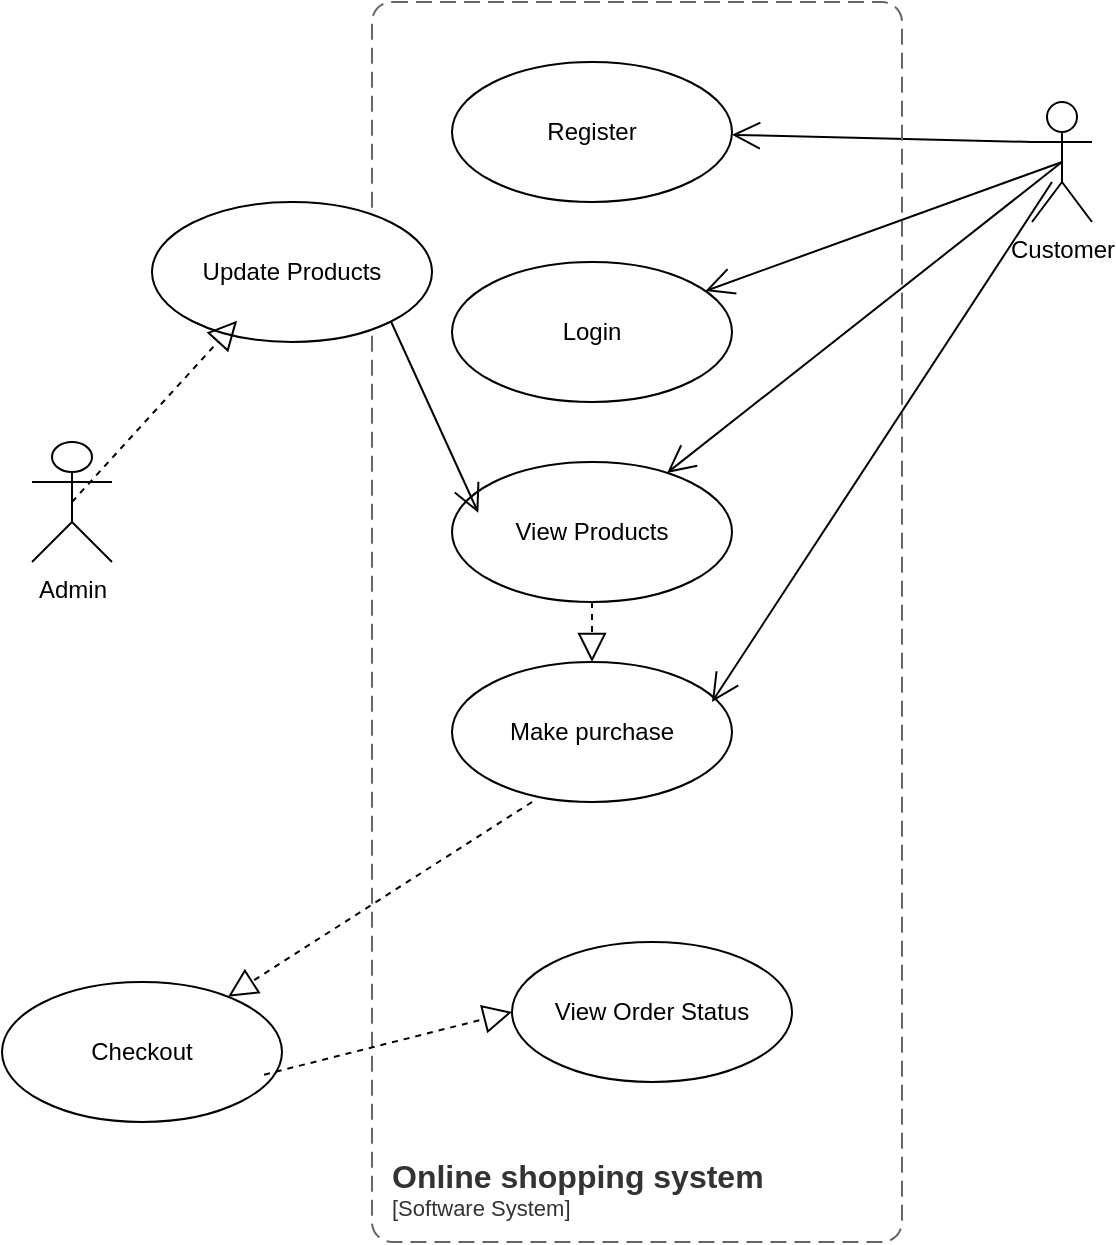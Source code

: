 <mxfile version="26.2.2">
  <diagram name="Page-1" id="Rsfbqpig5__nCPckkQue">
    <mxGraphModel dx="1641" dy="2198" grid="1" gridSize="10" guides="1" tooltips="1" connect="1" arrows="1" fold="1" page="1" pageScale="1" pageWidth="850" pageHeight="1100" math="0" shadow="0">
      <root>
        <mxCell id="0" />
        <mxCell id="1" parent="0" />
        <mxCell id="9UdOYAtEL5SA0IEKYXUz-1" value="Customer" style="shape=umlActor;verticalLabelPosition=bottom;verticalAlign=top;html=1;outlineConnect=0;" vertex="1" parent="1">
          <mxGeometry x="90" y="40" width="30" height="60" as="geometry" />
        </mxCell>
        <mxCell id="9UdOYAtEL5SA0IEKYXUz-9" value="Register" style="ellipse;whiteSpace=wrap;html=1;" vertex="1" parent="1">
          <mxGeometry x="-200" y="20" width="140" height="70" as="geometry" />
        </mxCell>
        <mxCell id="9UdOYAtEL5SA0IEKYXUz-11" value="" style="endArrow=open;endFill=1;endSize=12;html=1;rounded=0;exitX=0;exitY=0.333;exitDx=0;exitDy=0;exitPerimeter=0;" edge="1" parent="1" source="9UdOYAtEL5SA0IEKYXUz-1" target="9UdOYAtEL5SA0IEKYXUz-9">
          <mxGeometry width="160" relative="1" as="geometry">
            <mxPoint x="10" y="240" as="sourcePoint" />
            <mxPoint x="-60" y="160" as="targetPoint" />
          </mxGeometry>
        </mxCell>
        <mxCell id="9UdOYAtEL5SA0IEKYXUz-12" value="Login" style="ellipse;whiteSpace=wrap;html=1;" vertex="1" parent="1">
          <mxGeometry x="-200" y="120" width="140" height="70" as="geometry" />
        </mxCell>
        <mxCell id="9UdOYAtEL5SA0IEKYXUz-14" value="" style="endArrow=open;endFill=1;endSize=12;html=1;rounded=0;exitX=0.5;exitY=0.5;exitDx=0;exitDy=0;exitPerimeter=0;" edge="1" parent="1" source="9UdOYAtEL5SA0IEKYXUz-1" target="9UdOYAtEL5SA0IEKYXUz-12">
          <mxGeometry width="160" relative="1" as="geometry">
            <mxPoint x="100" y="170" as="sourcePoint" />
            <mxPoint x="-50" y="240" as="targetPoint" />
          </mxGeometry>
        </mxCell>
        <mxCell id="9UdOYAtEL5SA0IEKYXUz-15" value="View Products" style="ellipse;whiteSpace=wrap;html=1;" vertex="1" parent="1">
          <mxGeometry x="-200" y="220" width="140" height="70" as="geometry" />
        </mxCell>
        <mxCell id="9UdOYAtEL5SA0IEKYXUz-16" value="Make purchase" style="ellipse;whiteSpace=wrap;html=1;" vertex="1" parent="1">
          <mxGeometry x="-200" y="320" width="140" height="70" as="geometry" />
        </mxCell>
        <object placeholders="1" c4Name="Online shopping system" c4Type="SystemScopeBoundary" c4Application="Software System" label="&lt;font style=&quot;font-size: 16px&quot;&gt;&lt;b&gt;&lt;div style=&quot;text-align: left&quot;&gt;%c4Name%&lt;/div&gt;&lt;/b&gt;&lt;/font&gt;&lt;div style=&quot;text-align: left&quot;&gt;[%c4Application%]&lt;/div&gt;" id="9UdOYAtEL5SA0IEKYXUz-21">
          <mxCell style="rounded=1;fontSize=11;whiteSpace=wrap;html=1;dashed=1;arcSize=20;fillColor=none;strokeColor=#666666;fontColor=#333333;labelBackgroundColor=none;align=left;verticalAlign=bottom;labelBorderColor=none;spacingTop=0;spacing=10;dashPattern=8 4;metaEdit=1;rotatable=0;perimeter=rectanglePerimeter;noLabel=0;labelPadding=0;allowArrows=0;connectable=0;expand=0;recursiveResize=0;editable=1;pointerEvents=0;absoluteArcSize=1;points=[[0.25,0,0],[0.5,0,0],[0.75,0,0],[1,0.25,0],[1,0.5,0],[1,0.75,0],[0.75,1,0],[0.5,1,0],[0.25,1,0],[0,0.75,0],[0,0.5,0],[0,0.25,0]];" vertex="1" parent="1">
            <mxGeometry x="-240" y="-10" width="265" height="620" as="geometry" />
          </mxCell>
        </object>
        <mxCell id="9UdOYAtEL5SA0IEKYXUz-28" value="Admin" style="shape=umlActor;verticalLabelPosition=bottom;verticalAlign=top;html=1;" vertex="1" parent="1">
          <mxGeometry x="-410" y="210" width="40" height="60" as="geometry" />
        </mxCell>
        <mxCell id="9UdOYAtEL5SA0IEKYXUz-29" value="Checkout" style="ellipse;whiteSpace=wrap;html=1;" vertex="1" parent="1">
          <mxGeometry x="-425" y="480" width="140" height="70" as="geometry" />
        </mxCell>
        <mxCell id="9UdOYAtEL5SA0IEKYXUz-30" value="Update Products" style="ellipse;whiteSpace=wrap;html=1;" vertex="1" parent="1">
          <mxGeometry x="-350" y="90" width="140" height="70" as="geometry" />
        </mxCell>
        <mxCell id="9UdOYAtEL5SA0IEKYXUz-31" value="" style="endArrow=open;endFill=1;endSize=12;html=1;rounded=0;exitX=0.5;exitY=0.5;exitDx=0;exitDy=0;exitPerimeter=0;" edge="1" parent="1" source="9UdOYAtEL5SA0IEKYXUz-1" target="9UdOYAtEL5SA0IEKYXUz-15">
          <mxGeometry width="160" relative="1" as="geometry">
            <mxPoint x="40" y="120" as="sourcePoint" />
            <mxPoint x="-60" y="230" as="targetPoint" />
          </mxGeometry>
        </mxCell>
        <mxCell id="9UdOYAtEL5SA0IEKYXUz-32" value="" style="endArrow=open;endFill=1;endSize=12;html=1;rounded=0;" edge="1" parent="1">
          <mxGeometry width="160" relative="1" as="geometry">
            <mxPoint x="100" y="80" as="sourcePoint" />
            <mxPoint x="-70" y="340" as="targetPoint" />
          </mxGeometry>
        </mxCell>
        <mxCell id="9UdOYAtEL5SA0IEKYXUz-38" value="" style="endArrow=block;dashed=1;endFill=0;endSize=12;html=1;rounded=0;exitX=0.286;exitY=1;exitDx=0;exitDy=0;exitPerimeter=0;" edge="1" parent="1" source="9UdOYAtEL5SA0IEKYXUz-16" target="9UdOYAtEL5SA0IEKYXUz-29">
          <mxGeometry width="160" relative="1" as="geometry">
            <mxPoint x="-270" y="420" as="sourcePoint" />
            <mxPoint x="-110" y="420" as="targetPoint" />
          </mxGeometry>
        </mxCell>
        <mxCell id="9UdOYAtEL5SA0IEKYXUz-39" value="" style="endArrow=block;dashed=1;endFill=0;endSize=12;html=1;rounded=0;exitX=0.5;exitY=1;exitDx=0;exitDy=0;" edge="1" parent="1" source="9UdOYAtEL5SA0IEKYXUz-15" target="9UdOYAtEL5SA0IEKYXUz-16">
          <mxGeometry width="160" relative="1" as="geometry">
            <mxPoint x="-130" y="290" as="sourcePoint" />
            <mxPoint x="-230" y="320" as="targetPoint" />
          </mxGeometry>
        </mxCell>
        <mxCell id="9UdOYAtEL5SA0IEKYXUz-47" value="" style="endArrow=block;dashed=1;endFill=0;endSize=12;html=1;rounded=0;entryX=0.304;entryY=0.848;entryDx=0;entryDy=0;entryPerimeter=0;exitX=0.5;exitY=0.5;exitDx=0;exitDy=0;exitPerimeter=0;" edge="1" parent="1" source="9UdOYAtEL5SA0IEKYXUz-28" target="9UdOYAtEL5SA0IEKYXUz-30">
          <mxGeometry width="160" relative="1" as="geometry">
            <mxPoint x="-250" y="370" as="sourcePoint" />
            <mxPoint x="-90" y="370" as="targetPoint" />
          </mxGeometry>
        </mxCell>
        <mxCell id="9UdOYAtEL5SA0IEKYXUz-48" value="" style="endArrow=open;endFill=1;endSize=12;html=1;rounded=0;exitX=1;exitY=1;exitDx=0;exitDy=0;entryX=0.094;entryY=0.363;entryDx=0;entryDy=0;entryPerimeter=0;" edge="1" parent="1" source="9UdOYAtEL5SA0IEKYXUz-30" target="9UdOYAtEL5SA0IEKYXUz-15">
          <mxGeometry width="160" relative="1" as="geometry">
            <mxPoint x="-250" y="370" as="sourcePoint" />
            <mxPoint x="-90" y="370" as="targetPoint" />
          </mxGeometry>
        </mxCell>
        <mxCell id="9UdOYAtEL5SA0IEKYXUz-49" value="View Order Status" style="ellipse;whiteSpace=wrap;html=1;" vertex="1" parent="1">
          <mxGeometry x="-170" y="460" width="140" height="70" as="geometry" />
        </mxCell>
        <mxCell id="9UdOYAtEL5SA0IEKYXUz-50" value="" style="endArrow=block;dashed=1;endFill=0;endSize=12;html=1;rounded=0;exitX=0.936;exitY=0.662;exitDx=0;exitDy=0;exitPerimeter=0;entryX=0;entryY=0.5;entryDx=0;entryDy=0;" edge="1" parent="1" source="9UdOYAtEL5SA0IEKYXUz-29" target="9UdOYAtEL5SA0IEKYXUz-49">
          <mxGeometry width="160" relative="1" as="geometry">
            <mxPoint x="-250" y="370" as="sourcePoint" />
            <mxPoint x="-90" y="370" as="targetPoint" />
          </mxGeometry>
        </mxCell>
      </root>
    </mxGraphModel>
  </diagram>
</mxfile>
